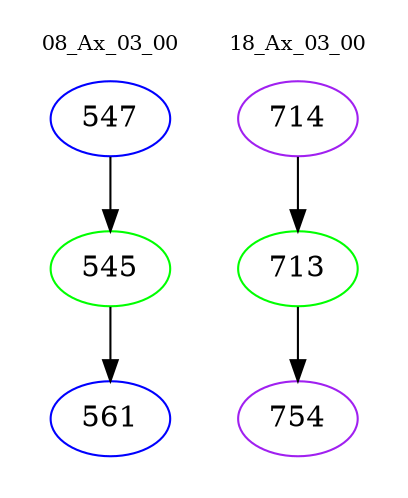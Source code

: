 digraph{
subgraph cluster_0 {
color = white
label = "08_Ax_03_00";
fontsize=10;
T0_547 [label="547", color="blue"]
T0_547 -> T0_545 [color="black"]
T0_545 [label="545", color="green"]
T0_545 -> T0_561 [color="black"]
T0_561 [label="561", color="blue"]
}
subgraph cluster_1 {
color = white
label = "18_Ax_03_00";
fontsize=10;
T1_714 [label="714", color="purple"]
T1_714 -> T1_713 [color="black"]
T1_713 [label="713", color="green"]
T1_713 -> T1_754 [color="black"]
T1_754 [label="754", color="purple"]
}
}
